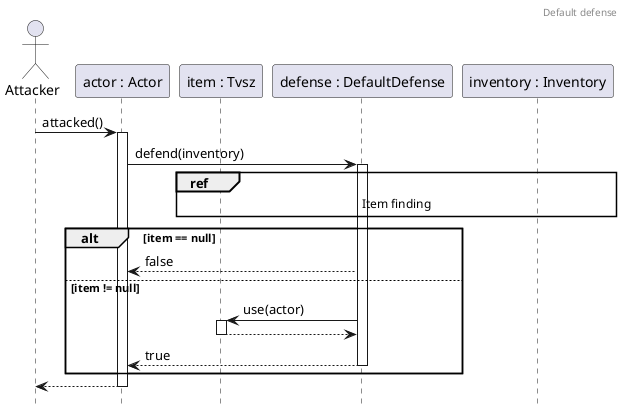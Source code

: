 @startuml DefaultDefense
header Default defense
hide footbox

actor prof as "Attacker"
participant student as "actor : Actor"
participant item as "item : Tvsz"
participant defense as "defense : DefaultDefense"
participant inventory as "inventory : Inventory"

prof -> student : attacked()
activate student
student -> defense : defend(inventory)
activate defense

ref over defense, item, inventory
    Item finding
end ref 

alt item == null
    defense --> student : false
else item != null
    defense -> item ++: use(actor)
    return 
    return true
end

student --> prof
deactivate student
@enduml